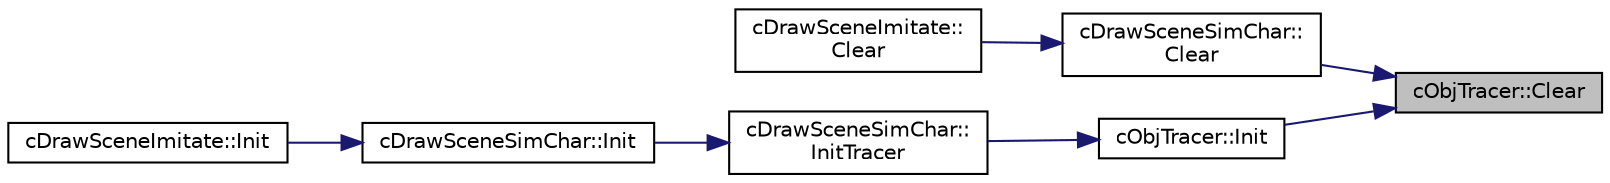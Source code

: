 digraph "cObjTracer::Clear"
{
 // LATEX_PDF_SIZE
  edge [fontname="Helvetica",fontsize="10",labelfontname="Helvetica",labelfontsize="10"];
  node [fontname="Helvetica",fontsize="10",shape=record];
  rankdir="RL";
  Node1 [label="cObjTracer::Clear",height=0.2,width=0.4,color="black", fillcolor="grey75", style="filled", fontcolor="black",tooltip=" "];
  Node1 -> Node2 [dir="back",color="midnightblue",fontsize="10",style="solid",fontname="Helvetica"];
  Node2 [label="cDrawSceneSimChar::\lClear",height=0.2,width=0.4,color="black", fillcolor="white", style="filled",URL="$classc_draw_scene_sim_char.html#aaa23ea7114ac978f7e015d8ca5d33340",tooltip=" "];
  Node2 -> Node3 [dir="back",color="midnightblue",fontsize="10",style="solid",fontname="Helvetica"];
  Node3 [label="cDrawSceneImitate::\lClear",height=0.2,width=0.4,color="black", fillcolor="white", style="filled",URL="$classc_draw_scene_imitate.html#a098558b683c1af866dc319a34139e4a5",tooltip=" "];
  Node1 -> Node4 [dir="back",color="midnightblue",fontsize="10",style="solid",fontname="Helvetica"];
  Node4 [label="cObjTracer::Init",height=0.2,width=0.4,color="black", fillcolor="white", style="filled",URL="$classc_obj_tracer.html#a807742c9ea662105660aea4f0a175c42",tooltip=" "];
  Node4 -> Node5 [dir="back",color="midnightblue",fontsize="10",style="solid",fontname="Helvetica"];
  Node5 [label="cDrawSceneSimChar::\lInitTracer",height=0.2,width=0.4,color="black", fillcolor="white", style="filled",URL="$classc_draw_scene_sim_char.html#ad6d1aa9571dea69f6cbf85323e1da5e7",tooltip=" "];
  Node5 -> Node6 [dir="back",color="midnightblue",fontsize="10",style="solid",fontname="Helvetica"];
  Node6 [label="cDrawSceneSimChar::Init",height=0.2,width=0.4,color="black", fillcolor="white", style="filled",URL="$classc_draw_scene_sim_char.html#a4e6054c41d9444218aa837fc692d38d6",tooltip=" "];
  Node6 -> Node7 [dir="back",color="midnightblue",fontsize="10",style="solid",fontname="Helvetica"];
  Node7 [label="cDrawSceneImitate::Init",height=0.2,width=0.4,color="black", fillcolor="white", style="filled",URL="$classc_draw_scene_imitate.html#a4883fd5c94ea98788c07ff76c13fcf8a",tooltip=" "];
}
